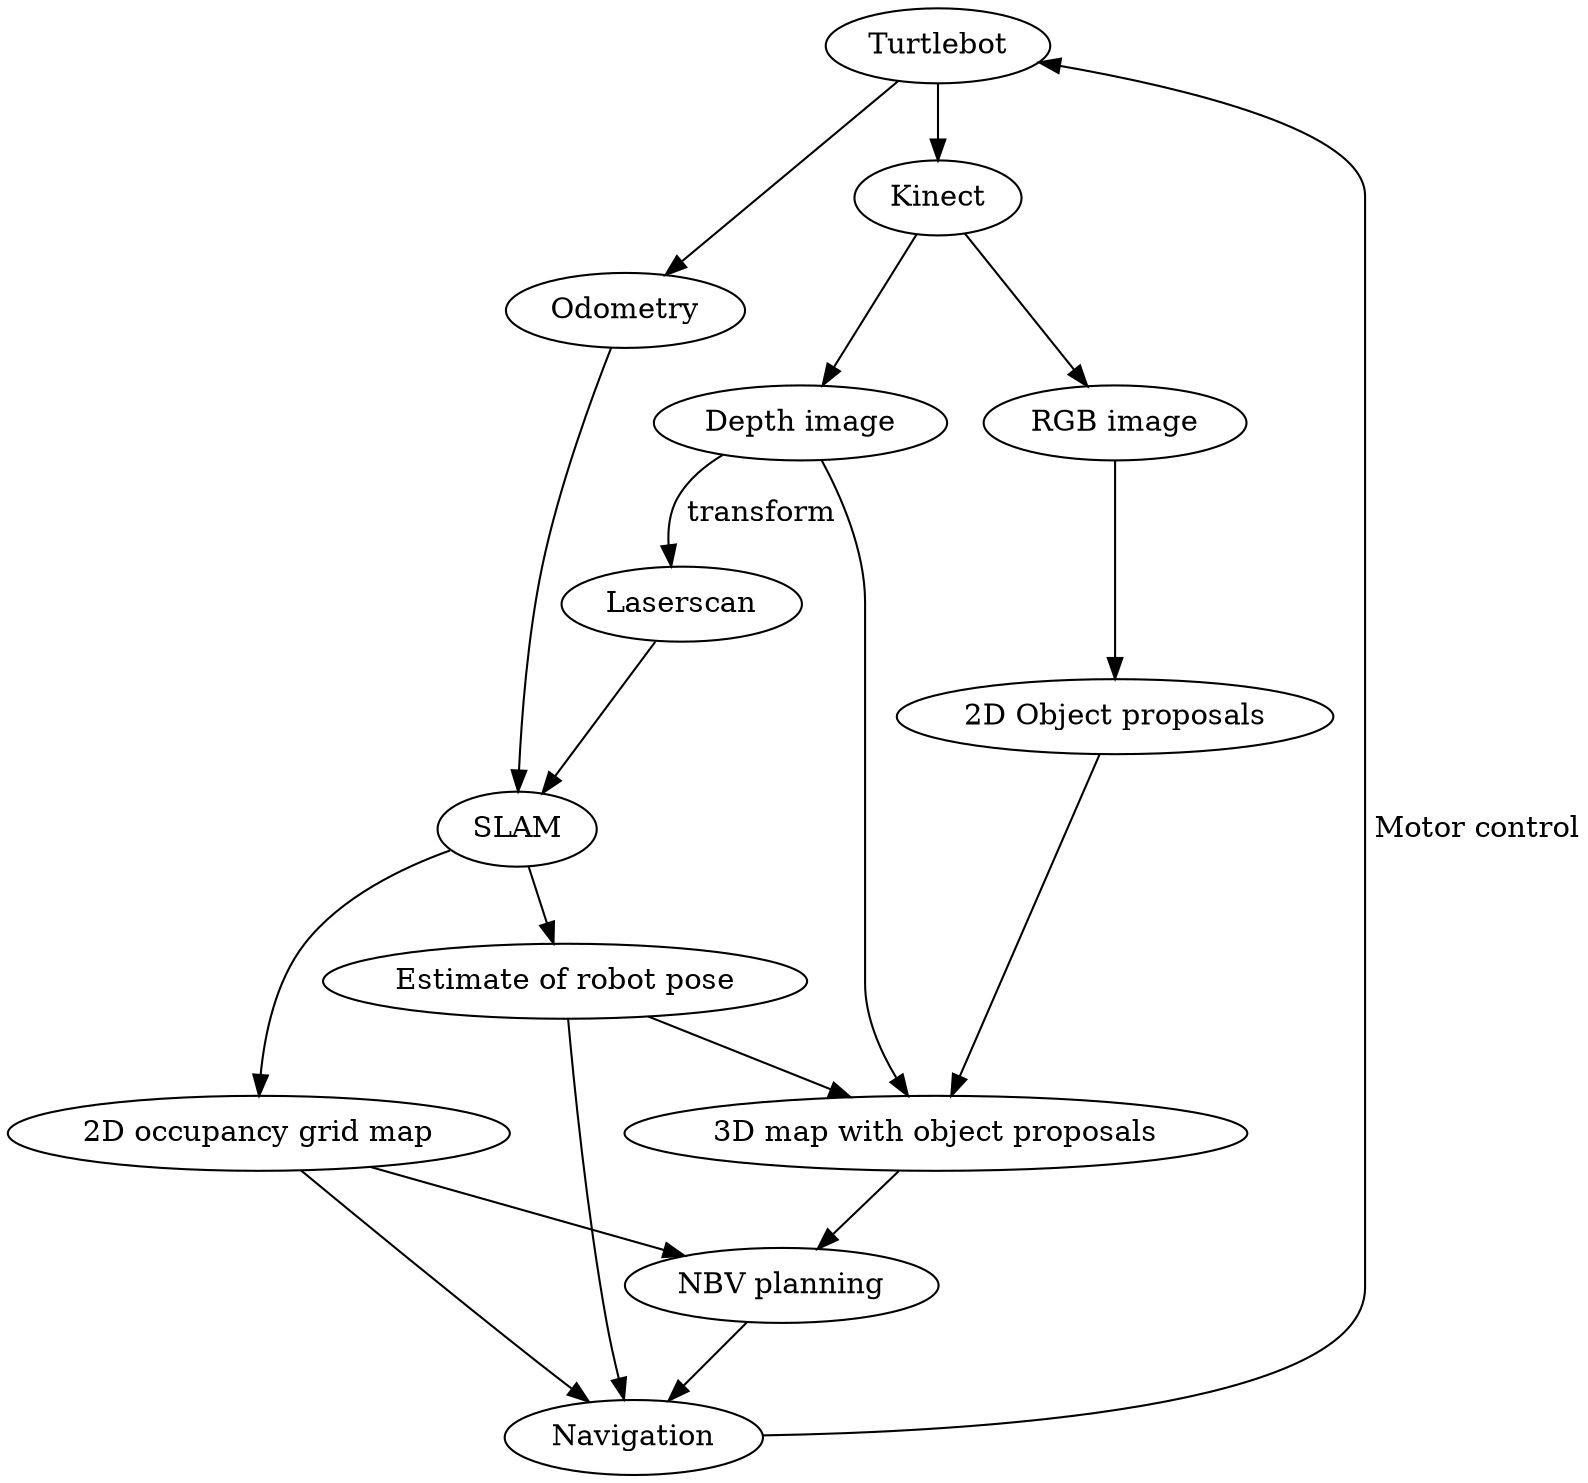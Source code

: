 digraph G {
  graph [ dpi = 300 ];
	"Turtlebot" -> "Kinect"
	"Turtlebot" -> "Odometry"
	"Kinect" -> "RGB image"
	"Kinect" -> "Depth image"
	"Odometry" -> "SLAM"
	"Depth image" -> "Laserscan" [label = " transform"]
	"Laserscan" -> "SLAM"
	"RGB image" -> "2D Object proposals"
	"SLAM" -> "2D occupancy grid map"
	"SLAM" -> "Estimate of robot pose"
	"2D Object proposals" -> "3D map with object proposals"
	"Estimate of robot pose" -> "3D map with object proposals"
	"Depth image" -> "3D map with object proposals"
	"3D map with object proposals" -> "NBV planning"
	"2D occupancy grid map" -> "NBV planning"
	"NBV planning" -> "Navigation"
	"2D occupancy grid map" -> "Navigation"
	"Estimate of robot pose" -> "Navigation"
	"Navigation" -> "Turtlebot" [label = " Motor control"]
}
